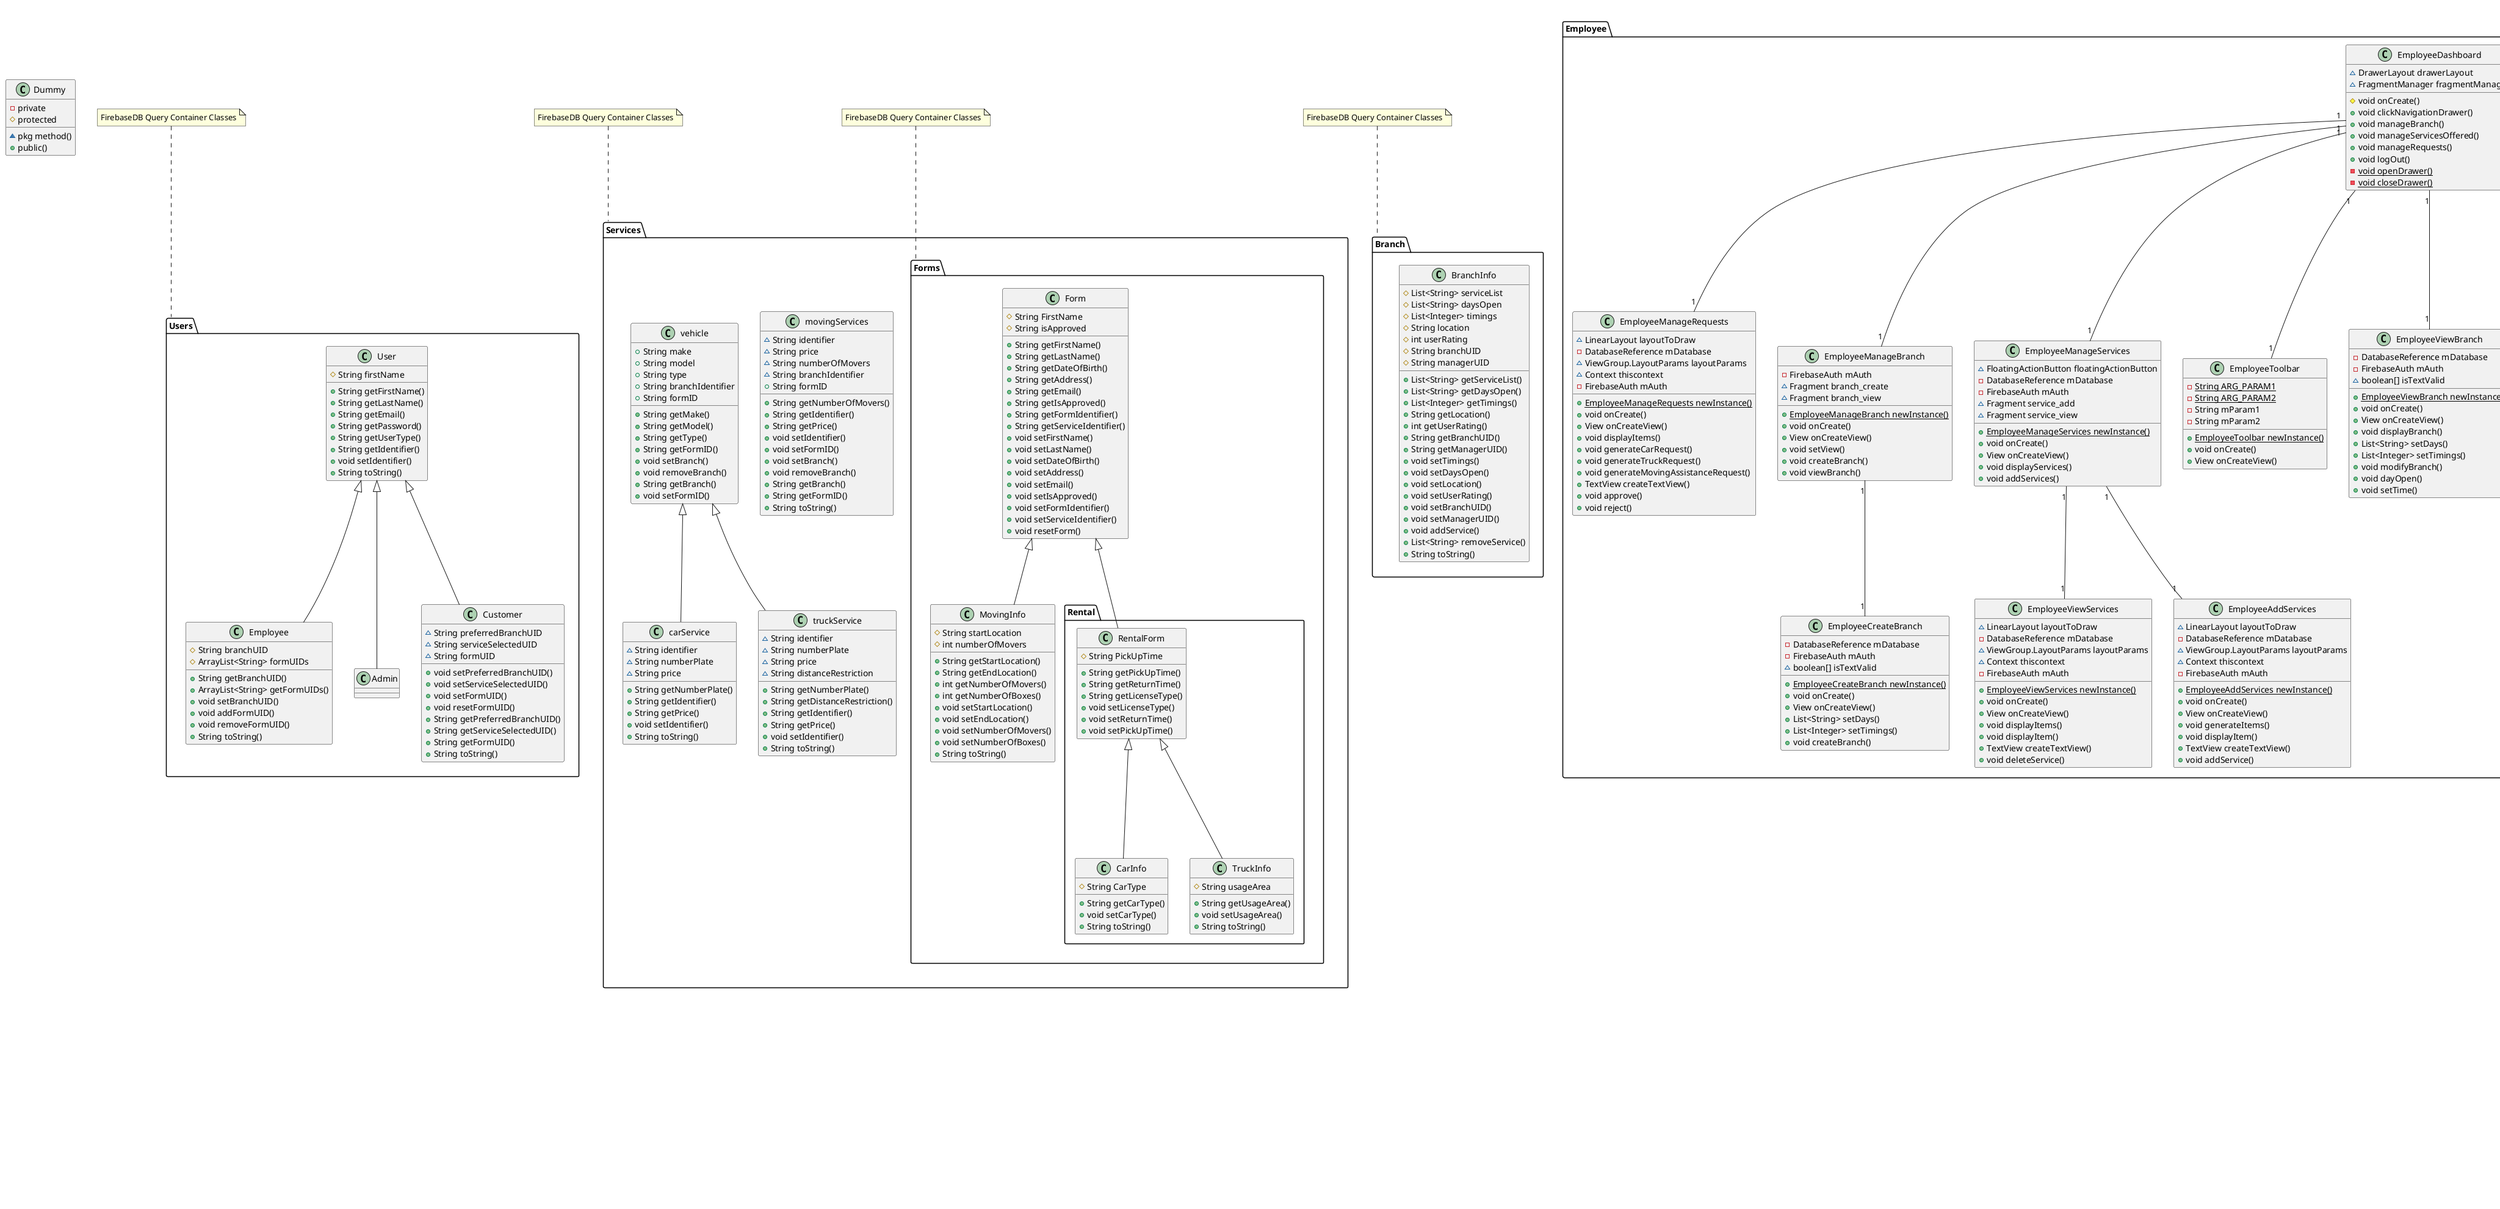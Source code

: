 @startuml
class Dummy {
- private
# protected
~ pkg method()
+ public()
}

class Employee.EmployeeViewServices {
~ LinearLayout layoutToDraw
- DatabaseReference mDatabase
~ ViewGroup.LayoutParams layoutParams
~ Context thiscontext
- FirebaseAuth mAuth
+ {static} EmployeeViewServices newInstance()
+ void onCreate()
+ View onCreateView()
+ void displayItems()
+ void displayItem()
+ TextView createTextView()
+ void deleteService()
}
class Admin.CarRental.AdminAddCarRental {
- DatabaseReference mDatabase
~ EditText vehicleMake
~ EditText vehicleModel
~ EditText numberPlate
~ EditText hourlySetRate
~ Spinner vehicleType
~ Button confirmAndAdd
~ boolean[] isTextValid
+ {static} AdminAddCarRental newInstance()
+ void onCreate()
+ View onCreateView()
+ void addData()
}
class Forms.TruckRentalForm {
~ LinearLayout layoutToDraw
~ ViewGroup.LayoutParams layoutParams
~ Context thiscontext
~ boolean[] isTextValid
- DatabaseReference mDatabase
- FirebaseAuth mAuth
+ {static} TruckRentalForm newInstance()
+ void onCreate()
+ View onCreateView()
+ void submitForm()
}
class Employee.EmployeeCreateBranch {
- DatabaseReference mDatabase
- FirebaseAuth mAuth
~ boolean[] isTextValid
+ {static} EmployeeCreateBranch newInstance()
+ void onCreate()
+ View onCreateView()
+ List<String> setDays()
+ List<Integer> setTimings()
+ void createBranch()
}
class Services.carService {
~ String identifier
~ String numberPlate
~ String price
+ String getNumberPlate()
+ String getIdentifier()
+ String getPrice()
+ void setIdentifier()
+ String toString()
}
class Services.Forms.Form {
# String FirstName
# String isApproved
+ String getFirstName()
+ String getLastName()
+ String getDateOfBirth()
+ String getAddress()
+ String getEmail()
+ String getIsApproved()
+ String getFormIdentifier()
+ String getServiceIdentifier()
+ void setFirstName()
+ void setLastName()
+ void setDateOfBirth()
+ void setAddress()
+ void setEmail()
+ void setIsApproved()
+ void setFormIdentifier()
+ void setServiceIdentifier()
+ void resetForm()
}
class Admin.CarRental.AdminCarRental {
~ Fragment car_add
~ Fragment car_view
~ FloatingActionButton floatingActionButton
+ {static} AdminCarRental newInstance()
+ void onCreate()
+ View onCreateView()
+ void onViewCreated()
+ void add_car()
+ void view_car()
}
class Admin.AdminNavDrawer {
+ {static} AdminNavDrawer newInstance()
+ void onCreate()
+ View onCreateView()
}
class Users.User {
# String firstName
+ String getFirstName()
+ String getLastName()
+ String getEmail()
+ String getPassword()
+ String getUserType()
+ String getIdentifier()
+ void setIdentifier()
+ String toString()
}
class Admin.MovingServices.AdminAddMovingAssistance {
- DatabaseReference mDatabase
~ EditText numberOfMovers
~ EditText hourlySetRate
~ Button confirmAndAdd
+ {static} AdminAddMovingAssistance newInstance()
+ void onCreate()
+ View onCreateView()
+ void addData()
}
class Services.movingServices {
~ String identifier
~ String price
~ String numberOfMovers
~ String branchIdentifier
+ String formID
+ String getNumberOfMovers()
+ String getIdentifier()
+ String getPrice()
+ void setIdentifier()
+ void setFormID()
+ void setBranch()
+ void removeBranch()
+ String getBranch()
+ String getFormID()
+ String toString()
}
class Admin.MovingServices.AdminViewMovingAssistance {
~ LinearLayout layoutToDraw
- DatabaseReference mDatabase
~ ViewGroup.LayoutParams layoutParams
~ Context thiscontext
+ {static} AdminViewMovingAssistance newInstance()
+ void onCreate()
+ View onCreateView()
+ void generateItems()
+ void createItem()
+ TextView createTextView()
+ void deleteMovingService()
}
class Employee.EmployeeManageServices {
~ FloatingActionButton floatingActionButton
- DatabaseReference mDatabase
- FirebaseAuth mAuth
~ Fragment service_add
~ Fragment service_view
+ {static} EmployeeManageServices newInstance()
+ void onCreate()
+ View onCreateView()
+ void displayServices()
+ void addServices()
}
class Admin.AdminManageUsers {
- TabLayout tabLayout
- ViewPager viewPager
+ {static} AdminManageUsers newInstance()
+ void onCreate()
+ View onCreateView()
}
class Employee.EmployeeToolbar {
- {static} String ARG_PARAM1
- {static} String ARG_PARAM2
- String mParam1
- String mParam2
+ {static} EmployeeToolbar newInstance()
+ void onCreate()
+ View onCreateView()
}
class Employee.EmployeeViewBranch {
- DatabaseReference mDatabase
- FirebaseAuth mAuth
~ boolean[] isTextValid
+ {static} EmployeeViewBranch newInstance()
+ void onCreate()
+ View onCreateView()
+ void displayBranch()
+ List<String> setDays()
+ List<Integer> setTimings()
+ void modifyBranch()
+ void dayOpen()
+ void setTime()
}
class Admin.AdminToolbar {
- {static} String ARG_PARAM1
- {static} String ARG_PARAM2
- String mParam1
- String mParam2
+ {static} AdminToolbar newInstance()
+ void onCreate()
+ View onCreateView()
}
class Customer.CustomerSelectService {
~ LinearLayout layoutToDraw
- DatabaseReference mDatabase
- FirebaseAuth mAuth
~ ViewGroup.LayoutParams layoutParams
~ Context thiscontext
+ {static} CustomerSelectService newInstance()
+ void onCreate()
+ View onCreateView()
+ void determineView()
+ void viewServices()
+ void displayItem()
+ TextView createTextView()
+ void selectService()
+ void launchForm()
+ void switchToBranchSelect()
}
class Admin.AdminManageCustomers {
~ LinearLayout layoutToDraw
- DatabaseReference mDatabase
~ ViewGroup.LayoutParams layoutParams
~ Context thiscontext
+ {static} AdminManageCustomers newInstance()
+ void onCreate()
+ View onCreateView()
+ void generateItems()
+ void createItem()
+ TextView createTextView()
+ void deleteUser()
}
class Services.truckService {
~ String identifier
~ String numberPlate
~ String price
~ String distanceRestriction
+ String getNumberPlate()
+ String getDistanceRestriction()
+ String getIdentifier()
+ String getPrice()
+ void setIdentifier()
+ String toString()
}
class Utilities.Utilities {
~ {static} String TAG
~ {static} Character[] INVALID_CHARS
+ {static} void toastCancel()
+ {static} boolean nameChecker()
+ {static} boolean generalTextChecker()
+ {static} boolean emailChecker()
- {static} boolean numberChecker()
- {static} boolean timeStrChecker()
- {static} boolean dateStrChecker()
+ {static} boolean stringChecker()
+ {static} boolean validateTextView_Password()
+ {static} boolean validateTextView_General()
+ {static} boolean validateTextView_Address()
+ {static} boolean validateTextView_Email()
+ {static} boolean validateTextView_Time()
+ {static} boolean validateTextView_DriverLicense()
+ {static} boolean validateTextView_DateOfBirth()
+ {static} boolean validateTextView_Boxes()
+ {static} boolean validateTextView_CarNames()
+ {static} boolean validateTextView_Price()
}
class Branch.BranchInfo {
# List<String> serviceList
# List<String> daysOpen
# List<Integer> timings
# String location
# int userRating
# String branchUID
# String managerUID
+ List<String> getServiceList()
+ List<String> getDaysOpen()
+ List<Integer> getTimings()
+ String getLocation()
+ int getUserRating()
+ String getBranchUID()
+ String getManagerUID()
+ void setTimings()
+ void setDaysOpen()
+ void setLocation()
+ void setUserRating()
+ void setBranchUID()
+ void setManagerUID()
+ void addService()
+ List<String> removeService()
+ String toString()
}
class Admin.MovingServices.AdminMovingAssistance {
~ Fragment moving_assistance_add
~ Fragment moving_assistance_view
~ FloatingActionButton floatingActionButton
+ {static} AdminMovingAssistance newInstance()
+ void onCreate()
+ View onCreateView()
+ void add_team()
+ void view_team()
}
class Admin.AdminManageServices {
- TabLayout tabLayout
- ViewPager viewPager
+ void onCreate()
+ View onCreateView()
}
class Admin.CarRental.AdminViewCarRental {
~ LinearLayout layoutToDraw
- DatabaseReference mDatabase
~ ViewGroup.LayoutParams layoutParams
~ Context thiscontext
+ {static} AdminViewCarRental newInstance()
+ void onCreate()
+ View onCreateView()
+ void generateItems()
+ void createItem()
+ TextView createTextView()
+ void deleteCarService()
}
class Forms.CarRentalForm {
~ LinearLayout layoutToDraw
~ ViewGroup.LayoutParams layoutParams
~ Context thiscontext
~ boolean[] isTextValid
- DatabaseReference mDatabase
- FirebaseAuth mAuth
+ {static} CarRentalForm newInstance()
+ void onCreate()
+ View onCreateView()
+ void submitForm()
}
class Employee.EmployeeNavDrawer {
+ {static} EmployeeNavDrawer newInstance()
+ void onCreate()
+ View onCreateView()
}
class Admin.AdminDashboard {
~ DrawerLayout drawerLayout
~ FragmentManager fragmentManager
# void onCreate()
+ void clickNavigationDrawer()
+ void manageServices()
+ void manageUsers()
+ void logOut()
- {static} void openDrawer()
- {static} void closeDrawer()
}
class Services.vehicle {
+ String make
+ String model
+ String type
+ String branchIdentifier
+ String formID
+ String getMake()
+ String getModel()
+ String getType()
+ String getFormID()
+ void setBranch()
+ void removeBranch()
+ String getBranch()
+ void setFormID()
}
class Customer.CustomerViewBranch {
~ LinearLayout layoutToDraw
~ ViewGroup.LayoutParams layoutParams
~ Context thiscontext
~ boolean isAddressTextValid
~ boolean[] isTimeTextsValid
- DatabaseReference mDatabase
- FirebaseAuth mAuth
+ {static} CustomerViewBranch newInstance()
+ void onCreate()
+ View onCreateView()
+ void listBranches()
+ void createItem()
+ TextView createTextView()
+ void selectBranch()
+ void listBranchesByAddress()
+ void listBranchesByHour()
+ void listBranchesByService()
+ void clearSearchText()
}
class Admin.TruckRental.AdminTruckRental {
~ Fragment truck_add
~ Fragment truck_view
~ FloatingActionButton floatingActionButton
+ {static} AdminTruckRental newInstance()
+ void onCreate()
+ View onCreateView()
+ void onViewCreated()
+ void add_truck()
+ void view_truck()
}
class Services.Forms.MovingInfo {
# String startLocation
# int numberOfMovers
+ String getStartLocation()
+ String getEndLocation()
+ int getNumberOfMovers()
+ int getNumberOfBoxes()
+ void setStartLocation()
+ void setEndLocation()
+ void setNumberOfMovers()
+ void setNumberOfBoxes()
+ String toString()
}
class Forms.MovingAssistanceForm {
~ LinearLayout layoutToDraw
~ ViewGroup.LayoutParams layoutParams
~ Context thiscontext
~ boolean[] isTextValid
- DatabaseReference mDatabase
- FirebaseAuth mAuth
+ {static} MovingAssistanceForm newInstance()
+ void onCreate()
+ View onCreateView()
+ void submitForm()
}
class Services.Forms.Rental.RentalForm {
# String PickUpTime
+ String getPickUpTime()
+ String getReturnTime()
+ String getLicenseType()
+ void setLicenseType()
+ void setReturnTime()
+ void setPickUpTime()
}
class Services.Forms.Rental.CarInfo {
# String CarType
+ String getCarType()
+ void setCarType()
+ String toString()
}
class Customer.CustomerNavDrawer {
- {static} String ARG_PARAM1
- {static} String ARG_PARAM2
- String mParam1
- String mParam2
+ {static} CustomerNavDrawer newInstance()
+ void onCreate()
+ View onCreateView()
}
abstract class Utilities.InputTextValidator {
- TextView textView
+ {abstract}void validate()
+ void afterTextChanged()
+ void beforeTextChanged()
+ void onTextChanged()
}
class Employee.EmployeeAddServices {
~ LinearLayout layoutToDraw
- DatabaseReference mDatabase
~ ViewGroup.LayoutParams layoutParams
~ Context thiscontext
- FirebaseAuth mAuth
+ {static} EmployeeAddServices newInstance()
+ void onCreate()
+ View onCreateView()
+ void generateItems()
+ void displayItem()
+ TextView createTextView()
+ void addService()
}
class Services.Forms.Rental.TruckInfo {
# String usageArea
+ String getUsageArea()
+ void setUsageArea()
+ String toString()
}
class Admin.TruckRental.AdminViewTruckRental {
~ LinearLayout layoutToDraw
- DatabaseReference mDatabase
~ ViewGroup.LayoutParams layoutParams
~ Context thiscontext
+ {static} AdminViewTruckRental newInstance()
+ void onCreate()
+ View onCreateView()
+ void generateItems()
+ void createItem()
+ TextView createTextView()
+ void deleteTruckService()
}
class Employee.EmployeeDashboard {
~ DrawerLayout drawerLayout
~ FragmentManager fragmentManager
# void onCreate()
+ void clickNavigationDrawer()
+ void manageBranch()
+ void manageServicesOffered()
+ void manageRequests()
+ void logOut()
- {static} void openDrawer()
- {static} void closeDrawer()
}
class Employee.EmployeeManageRequests {
~ LinearLayout layoutToDraw
- DatabaseReference mDatabase
~ ViewGroup.LayoutParams layoutParams
~ Context thiscontext
- FirebaseAuth mAuth
+ {static} EmployeeManageRequests newInstance()
+ void onCreate()
+ View onCreateView()
+ void displayItems()
+ void generateCarRequest()
+ void generateTruckRequest()
+ void generateMovingAssistanceRequest()
+ TextView createTextView()
+ void approve()
+ void reject()
}
class Users.Employee {
# String branchUID
# ArrayList<String> formUIDs
+ String getBranchUID()
+ ArrayList<String> getFormUIDs()
+ void setBranchUID()
+ void addFormUID()
+ void removeFormUID()
+ String toString()
}
class Admin.TruckRental.AdminAddTruckRental {
~ DatabaseReference mDatabase
~ EditText vehicleMake
~ EditText vehicleModel
~ EditText numberPlate
~ EditText hourlySetRate
~ EditText distanceRestriction
~ Spinner truckType
~ Button confirmAndAdd
+ {static} AdminAddTruckRental newInstance()
+ void onCreate()
+ View onCreateView()
+ void addData()
}
class Admin.AdminManageEmployees {
~ LinearLayout layoutToDraw
- DatabaseReference mDatabase
~ ViewGroup.LayoutParams layoutParams
~ Context thiscontext
+ {static} AdminManageEmployees newInstance()
+ void onCreate()
+ View onCreateView()
+ void generateItems()
+ void createItem()
+ TextView createTextView()
+ void deleteUser()
}
class Users.Admin {
}
class Customer.CustomerToolbar {
- {static} String ARG_PARAM1
- {static} String ARG_PARAM2
- String mParam1
- String mParam2
+ {static} CustomerToolbar newInstance()
+ void onCreate()
+ View onCreateView()
}
class Customer.CustomerDashboard {
~ DrawerLayout drawerLayout
~ FragmentManager fragmentManager
# void onCreate()
+ void clickNavigationDrawer()
+ void selectBranch()
+ void selectServicesFromBranch()
+ void formStatus()
+ void logOut()
- {static} void openDrawer()
- {static} void closeDrawer()
+ void viewCarRentalForm()
+ void viewTruckRentalForm()
+ void viewMovingAssistanceForm()
}
class Users.Customer {
~ String preferredBranchUID
~ String serviceSelectedUID
~ String formUID
+ void setPreferredBranchUID()
+ void setServiceSelectedUID()
+ void setFormUID()
+ void resetFormUID()
+ String getPreferredBranchUID()
+ String getServiceSelectedUID()
+ String getFormUID()
+ String toString()
}
class Customer.CustomerFormStatus {
- DatabaseReference mDatabase
- FirebaseAuth mAuth
~ ViewGroup.LayoutParams layoutParams
~ Context thiscontext
+ {static} CustomerFormStatus newInstance()
+ void onCreate()
+ View onCreateView()
+ void getRequestStatus()
+ void setRating()
}
class Employee.EmployeeManageBranch {
- FirebaseAuth mAuth
~ Fragment branch_create
~ Fragment branch_view
+ {static} EmployeeManageBranch newInstance()
+ void onCreate()
+ View onCreateView()
+ void setView()
+ void createBranch()
+ void viewBranch()
}


android.text.TextWatcher <|.. Utilities.InputTextValidator

Services.Forms.Form <|-- Services.Forms.Rental.RentalForm
Services.Forms.Form <|-- Services.Forms.MovingInfo
Services.Forms.Rental.RentalForm <|-- Services.Forms.Rental.TruckInfo
Users.User <|-- Users.Admin
note top of Users : FirebaseDB Query Container Classes
note top of Services: FirebaseDB Query Container Classes
note top of Branch: FirebaseDB Query Container Classes
note top of Services.Forms: FirebaseDB Query Container Classes
Services.vehicle <|-- Services.truckService
Users.User <|-- Users.Employee
Services.vehicle <|-- Services.carService
Users.User <|-- Users.Customer
Services.Forms.Rental.RentalForm <|-- Services.Forms.Rental.CarInfo

' --- ADMIN ---
Admin.AdminDashboard   "1" -- "1" Admin.AdminNavDrawer
Admin.AdminDashboard   "1" -- "1" Admin.AdminToolbar
Admin.AdminDashboard   "1" -- "1" Admin.AdminManageServices
Admin.AdminDashboard   "1" -- "1" Admin.AdminManageUsers
Admin.AdminManageUsers "1" -- "1" Admin.AdminManageEmployees
Admin.AdminManageUsers "1" -- "1" Admin.AdminManageCustomers

Admin.AdminManageServices --- Admin.CarRental
Admin.AdminManageServices --- Admin.TruckRental
Admin.AdminManageServices --- Admin.MovingServices

Admin.CarRental.AdminCarRental -- Admin.CarRental.AdminViewCarRental
Admin.CarRental.AdminCarRental -- Admin.CarRental.AdminAddCarRental

Admin.TruckRental.AdminTruckRental -- Admin.TruckRental.AdminViewTruckRental
Admin.TruckRental.AdminTruckRental -- Admin.TruckRental.AdminAddTruckRental

Admin.MovingServices.AdminMovingAssistance -- Admin.MovingServices.AdminViewMovingAssistance
Admin.MovingServices.AdminMovingAssistance -- Admin.MovingServices.AdminAddMovingAssistance


' --- EMPLOYEE ---
Employee.EmployeeDashboard      "1" -- "1" Employee.EmployeeNavDrawer
Employee.EmployeeDashboard      "1" -- "1" Employee.EmployeeToolbar
Employee.EmployeeDashboard      "1" -- "1" Employee.EmployeeManageBranch
Employee.EmployeeDashboard      "1" -- "1" Employee.EmployeeManageServices
Employee.EmployeeDashboard      "1" -- "1" Employee.EmployeeManageRequests
Employee.EmployeeDashboard      "1" -- "1" Employee.EmployeeViewBranch
Employee.EmployeeManageBranch   "1" -- "1" Employee.EmployeeCreateBranch
Employee.EmployeeManageServices "1" -- "1" Employee.EmployeeAddServices
Employee.EmployeeManageServices "1" -- "1" Employee.EmployeeViewServices

Employee.EmployeeDashboard -- Forms.TruckRentalForm
Employee.EmployeeDashboard -- Forms.CarRentalForm
Employee.EmployeeDashboard -- Forms.MovingAssistanceForm


' --- CUSTOMER ---
Customer.CustomerDashboard "1" -- "1" Customer.CustomerNavDrawer
Customer.CustomerDashboard "1" -- "1" Customer.CustomerToolbar
Customer.CustomerDashboard "1" -- "1" Customer.CustomerViewBranch
Customer.CustomerDashboard "1" -- "1" Customer.CustomerSelectService
Customer.CustomerDashboard "1" -- "1" Customer.CustomerFormStatus

Customer.CustomerDashboard -- Forms.TruckRentalForm
Customer.CustomerDashboard -- Forms.CarRentalForm
Customer.CustomerDashboard -- Forms.MovingAssistanceForm


@enduml
